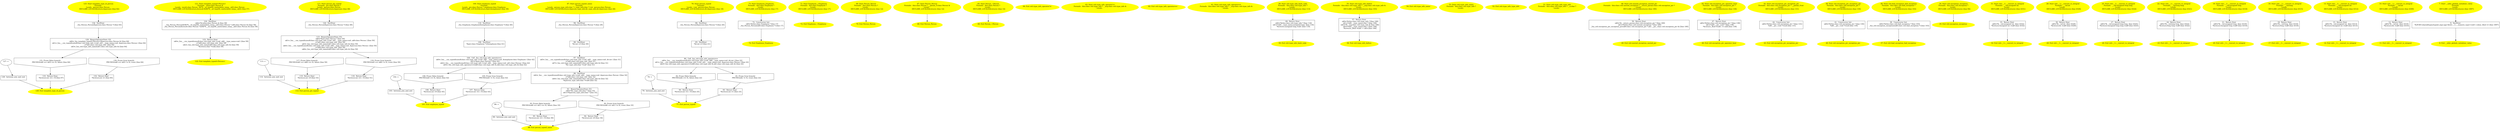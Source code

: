/* @generated */
digraph iCFG {
134 [label="134:  DeclStmt \n   _fun_Person_Person(&person:class Person *) [line 63]\n " shape="box"]
	

	 134 -> 129 ;
133 [label="133:  Return Stmt \n   *&return:int =(1 / 0) [line 67]\n " shape="box"]
	

	 133 -> 126 ;
132 [label="132:  Return Stmt \n   *&return:int =1 [line 65]\n " shape="box"]
	

	 132 -> 126 ;
131 [label="131: Prune (false branch) \n   PRUNE(((n$0 == n$3) == 0), false); [line 64]\n " shape="invhouse"]
	

	 131 -> 133 ;
130 [label="130: Prune (true branch) \n   PRUNE(((n$0 == n$3) != 0), true); [line 64]\n " shape="invhouse"]
	

	 130 -> 132 ;
129 [label="129:  BinaryOperatorStmt: EQ \n   n$0=_fun_template_typeid<Person>(&person:class Person &) [line 64]\n  n$1=_fun___cxx_typeid(sizeof(class std::type_info ):void ,n$1.__type_name:void ,&person:class Person ) [line 64]\n  _=*n$1:class std::type_info  [line 64]\n  n$3=_fun_std::type_info_name(n$1:class std::type_info &) [line 64]\n " shape="box"]
	

	 129 -> 130 ;
	 129 -> 131 ;
128 [label="128:  between_join_and_exit \n  " shape="box"]
	

	 128 -> 126 ;
127 [label="127: + \n  " ]
	

	 127 -> 128 ;
126 [label="126: Exit template_type_id_person \n  " color=yellow style=filled]
	

125 [label="125: Start template_type_id_person\nFormals: \nLocals:  person:class Person  \n   DECLARE_LOCALS(&return,&person); [line 62]\n " color=yellow style=filled]
	

	 125 -> 134 ;
124 [label="124:  DeclStmt \n   n$4=*&value:class Person & [line 58]\n  _fun_Person_Person(&0$?%__sil_tmpSIL_materialize_temp__n$3:class Person *,n$4:class Person &) [line 58]\n  _fun_Person_Person(&result:class Person *,&0$?%__sil_tmpSIL_materialize_temp__n$3:class Person &) [line 58]\n " shape="box"]
	

	 124 -> 123 ;
123 [label="123:  Return Stmt \n   n$0=_fun___cxx_typeid(sizeof(class std::type_info ):void ,n$0.__type_name:void ) [line 59]\n  _=*n$0:class std::type_info  [line 59]\n  n$2=_fun_std::type_info_name(n$0:class std::type_info &) [line 59]\n  *&return:char *=n$2 [line 59]\n " shape="box"]
	

	 123 -> 122 ;
122 [label="122: Exit template_typeid<Person> \n  " color=yellow style=filled]
	

121 [label="121: Start template_typeid<Person>\nFormals:  value:class Person &\nLocals:  result:class Person  0$?%__sil_tmpSIL_materialize_temp__n$3:class Person  \n   DECLARE_LOCALS(&return,&result,&0$?%__sil_tmpSIL_materialize_temp__n$3); [line 57]\n " color=yellow style=filled]
	

	 121 -> 124 ;
120 [label="120:  DeclStmt \n   _fun_Person_Person(&person:class Person *) [line 49]\n " shape="box"]
	

	 120 -> 115 ;
119 [label="119:  Return Stmt \n   *&return:int =0 [line 53]\n " shape="box"]
	

	 119 -> 112 ;
118 [label="118:  Return Stmt \n   *&return:int =(1 / 0) [line 51]\n " shape="box"]
	

	 118 -> 112 ;
117 [label="117: Prune (false branch) \n   PRUNE(((n$3 == n$6) == 0), false); [line 50]\n " shape="invhouse"]
	

	 117 -> 119 ;
116 [label="116: Prune (true branch) \n   PRUNE(((n$3 == n$6) != 0), true); [line 50]\n " shape="invhouse"]
	

	 116 -> 118 ;
115 [label="115:  BinaryOperatorStmt: EQ \n   n$0=*&ptr:class Person * [line 50]\n  n$1=_fun___cxx_typeid(sizeof(class std::type_info ):void ,n$1.__type_name:void ,n$0:class Person ) [line 50]\n  _=*n$1:class std::type_info  [line 50]\n  n$3=_fun_std::type_info_name(n$1:class std::type_info &) [line 50]\n  n$4=_fun___cxx_typeid(sizeof(class std::type_info ):void ,n$4.__type_name:void ,&person:class Person ) [line 50]\n  _=*n$4:class std::type_info  [line 50]\n  n$6=_fun_std::type_info_name(n$4:class std::type_info &) [line 50]\n " shape="box"]
	

	 115 -> 116 ;
	 115 -> 117 ;
114 [label="114:  between_join_and_exit \n  " shape="box"]
	

	 114 -> 112 ;
113 [label="113: + \n  " ]
	

	 113 -> 114 ;
112 [label="112: Exit person_ptr_typeid \n  " color=yellow style=filled]
	

111 [label="111: Start person_ptr_typeid\nFormals:  ptr:class Person *\nLocals:  person:class Person  \n   DECLARE_LOCALS(&return,&person); [line 48]\n " color=yellow style=filled]
	

	 111 -> 120 ;
110 [label="110:  DeclStmt \n   _fun_Employee_Employee(&employee:class Employee *) [line 40]\n " shape="box"]
	

	 110 -> 109 ;
109 [label="109:  DeclStmt \n   *&ptr:class Employee *=&employee [line 41]\n " shape="box"]
	

	 109 -> 104 ;
108 [label="108:  Return Stmt \n   *&return:int =0 [line 45]\n " shape="box"]
	

	 108 -> 101 ;
107 [label="107:  Return Stmt \n   *&return:int =(1 / 0) [line 43]\n " shape="box"]
	

	 107 -> 101 ;
106 [label="106: Prune (false branch) \n   PRUNE((n$3 == 0), false); [line 42]\n " shape="invhouse"]
	

	 106 -> 108 ;
105 [label="105: Prune (true branch) \n   PRUNE((n$3 != 0), true); [line 42]\n " shape="invhouse"]
	

	 105 -> 107 ;
104 [label="104:  Call _fun_std::type_info_operator== \n   n$0=_fun___cxx_typeid(sizeof(class std::type_info ):void ,n$0.__type_name:void ,&employee:class Employee ) [line 42]\n  n$1=*&ptr:class Person * [line 42]\n  n$2=_fun___cxx_typeid(sizeof(class std::type_info ):void ,n$2.__type_name:void ,n$1:class Person ) [line 42]\n  n$3=_fun_std::type_info_operator==(n$0:class std::type_info &,n$2:class std::type_info &) [line 42]\n " shape="box"]
	

	 104 -> 105 ;
	 104 -> 106 ;
103 [label="103:  between_join_and_exit \n  " shape="box"]
	

	 103 -> 101 ;
102 [label="102: + \n  " ]
	

	 102 -> 103 ;
101 [label="101: Exit employee_typeid \n  " color=yellow style=filled]
	

100 [label="100: Start employee_typeid\nFormals: \nLocals:  ptr:class Person * employee:class Employee  \n   DECLARE_LOCALS(&return,&ptr,&employee); [line 39]\n " color=yellow style=filled]
	

	 100 -> 110 ;
99 [label="99:  DeclStmt \n   _fun_Person_Person(&person:class Person *) [line 29]\n " shape="box"]
	

	 99 -> 98 ;
98 [label="98:  DeclStmt \n   *&t:int =3 [line 30]\n " shape="box"]
	

	 98 -> 97 ;
97 [label="97:  DeclStmt \n   n$5=_fun___cxx_typeid(sizeof(class std::type_info ):void ,n$5.__type_name:void ,&t:int ) [line 31]\n  _=*n$5:class std::type_info  [line 31]\n  n$7=_fun_std::type_info_name(n$5:class std::type_info &) [line 31]\n  *&t_type_info:char *=n$7 [line 31]\n " shape="box"]
	

	 97 -> 96 ;
96 [label="96:  DeclStmt \n   n$2=_fun___cxx_typeid(sizeof(class std::type_info ):void ,n$2.__type_name:void ,&person:class Person ) [line 32]\n  _=*n$2:class std::type_info  [line 32]\n  n$4=_fun_std::type_info_name(n$2:class std::type_info &) [line 32]\n  *&person_type_info:char *=n$4 [line 32]\n " shape="box"]
	

	 96 -> 91 ;
95 [label="95:  Return Stmt \n   *&return:int =(1 / 0) [line 36]\n " shape="box"]
	

	 95 -> 88 ;
94 [label="94:  Return Stmt \n   *&return:int =0 [line 34]\n " shape="box"]
	

	 94 -> 88 ;
93 [label="93: Prune (false branch) \n   PRUNE(((n$0 == n$1) == 0), false); [line 33]\n " shape="invhouse"]
	

	 93 -> 95 ;
92 [label="92: Prune (true branch) \n   PRUNE(((n$0 == n$1) != 0), true); [line 33]\n " shape="invhouse"]
	

	 92 -> 94 ;
91 [label="91:  BinaryOperatorStmt: EQ \n   n$0=*&t_type_info:char * [line 33]\n  n$1=*&person_type_info:char * [line 33]\n " shape="box"]
	

	 91 -> 92 ;
	 91 -> 93 ;
90 [label="90:  between_join_and_exit \n  " shape="box"]
	

	 90 -> 88 ;
89 [label="89: + \n  " ]
	

	 89 -> 90 ;
88 [label="88: Exit person_typeid_name \n  " color=yellow style=filled]
	

87 [label="87: Start person_typeid_name\nFormals: \nLocals:  person_type_info:char * t_type_info:char * t:int  person:class Person  \n   DECLARE_LOCALS(&return,&person_type_info,&t_type_info,&t,&person); [line 28]\n " color=yellow style=filled]
	

	 87 -> 99 ;
86 [label="86:  DeclStmt \n   _fun_Person_Person(&person:class Person *) [line 20]\n " shape="box"]
	

	 86 -> 85 ;
85 [label="85:  DeclStmt \n   *&t:int =3 [line 21]\n " shape="box"]
	

	 85 -> 80 ;
84 [label="84:  Return Stmt \n   *&return:int =(1 / 0) [line 25]\n " shape="box"]
	

	 84 -> 77 ;
83 [label="83:  Return Stmt \n   *&return:int =1 [line 23]\n " shape="box"]
	

	 83 -> 77 ;
82 [label="82: Prune (false branch) \n   PRUNE((n$2 == 0), false); [line 22]\n " shape="invhouse"]
	

	 82 -> 84 ;
81 [label="81: Prune (true branch) \n   PRUNE((n$2 != 0), true); [line 22]\n " shape="invhouse"]
	

	 81 -> 83 ;
80 [label="80:  Call _fun_std::type_info_operator== \n   n$0=_fun___cxx_typeid(sizeof(class std::type_info ):void ,n$0.__type_name:void ,&t:int ) [line 22]\n  n$1=_fun___cxx_typeid(sizeof(class std::type_info ):void ,n$1.__type_name:void ,&person:class Person ) [line 22]\n  n$2=_fun_std::type_info_operator==(n$0:class std::type_info &,n$1:class std::type_info &) [line 22]\n " shape="box"]
	

	 80 -> 81 ;
	 80 -> 82 ;
79 [label="79:  between_join_and_exit \n  " shape="box"]
	

	 79 -> 77 ;
78 [label="78: + \n  " ]
	

	 78 -> 79 ;
77 [label="77: Exit person_typeid \n  " color=yellow style=filled]
	

76 [label="76: Start person_typeid\nFormals: \nLocals:  t:int  person:class Person  \n   DECLARE_LOCALS(&return,&t,&person); [line 19]\n " color=yellow style=filled]
	

	 76 -> 86 ;
75 [label="75:  Constructor Init \n   n$0=*&this:class Employee * [line 17]\n  _fun_Person_Person(n$0:class Employee *) [line 17]\n " shape="box"]
	

	 75 -> 74 ;
74 [label="74: Exit Employee_Employee \n  " color=yellow style=filled]
	

73 [label="73: Start Employee_Employee\nFormals:  this:class Employee *\nLocals:  \n   DECLARE_LOCALS(&return); [line 17]\n " color=yellow style=filled]
	

	 73 -> 75 ;
72 [label="72: Exit Employee_~Employee \n  " color=yellow style=filled]
	

71 [label="71: Start Employee_~Employee\nFormals:  this:class Employee *\nLocals:  \n   DECLARE_LOCALS(&return); [line 17]\n " color=yellow style=filled]
	

	 71 -> 72 ;
70 [label="70: Exit Person_Person \n  " color=yellow style=filled]
	

69 [label="69: Start Person_Person\nFormals:  this:class Person *\nLocals:  \n   DECLARE_LOCALS(&return); [line 12]\n " color=yellow style=filled]
	

	 69 -> 70 ;
68 [label="68: Exit Person_Person \n  " color=yellow style=filled]
	

67 [label="67: Start Person_Person\nFormals:  this:class Person * __param_0:class Person &\nLocals:  \n   DECLARE_LOCALS(&return); [line 12]\n " color=yellow style=filled]
	

	 67 -> 68 ;
66 [label="66: Exit Person_~Person \n  " color=yellow style=filled]
	

65 [label="65: Start Person_~Person\nFormals:  this:class Person *\nLocals:  \n   DECLARE_LOCALS(&return); [line 14]\n " color=yellow style=filled]
	

	 65 -> 66 ;
64 [label="64: Exit std::type_info_operator!= \n  " color=yellow style=filled]
	

63 [label="63: Start std::type_info_operator!=\nFormals:  this:class std::type_info * __arg:class std::type_info &\nLocals:  \n  " color=yellow style=filled]
	

62 [label="62: Exit std::type_info_operator== \n  " color=yellow style=filled]
	

61 [label="61: Start std::type_info_operator==\nFormals:  this:class std::type_info * __arg:class std::type_info &\nLocals:  \n  " color=yellow style=filled]
	

60 [label="60:  Return Stmt \n   n$0=*&this:class std::type_info * [line 116]\n  n$1=*n$0.__type_name:unsigned long  [line 116]\n  *&return:unsigned long =n$1 [line 116]\n " shape="box"]
	

	 60 -> 59 ;
59 [label="59: Exit std::type_info_hash_code \n  " color=yellow style=filled]
	

58 [label="58: Start std::type_info_hash_code\nFormals:  this:class std::type_info *\nLocals:  \n   DECLARE_LOCALS(&return); [line 113]\n " color=yellow style=filled]
	

	 58 -> 60 ;
57 [label="57:  Return Stmt \n   n$0=*&this:class std::type_info * [line 106]\n  n$1=*n$0.__type_name:char * [line 106]\n  n$2=*&__arg:class std::type_info & [line 106]\n  n$3=*n$2.__type_name:char * [line 106]\n  *&return:_Bool =(n$1 < n$3) [line 106]\n " shape="box"]
	

	 57 -> 56 ;
56 [label="56: Exit std::type_info_before \n  " color=yellow style=filled]
	

55 [label="55: Start std::type_info_before\nFormals:  this:class std::type_info * __arg:class std::type_info &\nLocals:  \n   DECLARE_LOCALS(&return); [line 103]\n " color=yellow style=filled]
	

	 55 -> 57 ;
54 [label="54: Exit std::type_info_name \n  " color=yellow style=filled]
	

53 [label="53: Start std::type_info_name\nFormals:  this:class std::type_info *\nLocals:  \n  " color=yellow style=filled]
	

52 [label="52: Exit std::type_info_type_info \n  " color=yellow style=filled]
	

51 [label="51: Start std::type_info_type_info\nFormals:  this:class std::type_info * __n:char *\nLocals:  \n  " color=yellow style=filled]
	

50 [label="50:  Return Stmt \n   n$0=*&__return_param:class std::exception_ptr * [line 180]\n  n$1=*&this:class std::nested_exception * [line 180]\n  _fun_std::exception_ptr_exception_ptr(n$0:class std::exception_ptr *,n$1.__ptr_:class std::exception_ptr &) [line 180]\n " shape="box"]
	

	 50 -> 49 ;
49 [label="49: Exit std::nested_exception_nested_ptr \n  " color=yellow style=filled]
	

48 [label="48: Start std::nested_exception_nested_ptr\nFormals:  this:class std::nested_exception * __return_param:class std::exception_ptr *\nLocals:  \n   DECLARE_LOCALS(&return); [line 180]\n " color=yellow style=filled]
	

	 48 -> 50 ;
47 [label="47:  Return Stmt \n   n$0=*&this:class std::exception_ptr * [line 138]\n  n$1=*n$0.__ptr_:void * [line 138]\n  *&return:_Bool =(n$1 != null) [line 138]\n " shape="box"]
	

	 47 -> 46 ;
46 [label="46: Exit std::exception_ptr_operator_bool \n  " color=yellow style=filled]
	

45 [label="45: Start std::exception_ptr_operator_bool\nFormals:  this:class std::exception_ptr *\nLocals:  \n   DECLARE_LOCALS(&return); [line 136]\n " color=yellow style=filled]
	

	 45 -> 47 ;
44 [label="44:  Constructor Init \n   n$0=*&this:class std::exception_ptr * [line 131]\n  *n$0.__ptr_:void *=null [line 131]\n " shape="box"]
	

	 44 -> 43 ;
43 [label="43: Exit std::exception_ptr_exception_ptr \n  " color=yellow style=filled]
	

42 [label="42: Start std::exception_ptr_exception_ptr\nFormals:  this:class std::exception_ptr * __param_0:int \nLocals:  \n   DECLARE_LOCALS(&return); [line 131]\n " color=yellow style=filled]
	

	 42 -> 44 ;
41 [label="41:  Constructor Init \n   n$0=*&this:class std::exception_ptr * [line 130]\n  *n$0.__ptr_:void *=null [line 130]\n " shape="box"]
	

	 41 -> 40 ;
40 [label="40: Exit std::exception_ptr_exception_ptr \n  " color=yellow style=filled]
	

39 [label="39: Start std::exception_ptr_exception_ptr\nFormals:  this:class std::exception_ptr *\nLocals:  \n   DECLARE_LOCALS(&return); [line 130]\n " color=yellow style=filled]
	

	 39 -> 41 ;
38 [label="38:  Constructor Init \n   n$0=*&this:class std::bad_exception * [line 103]\n  _fun_std::exception_exception(n$0:class std::bad_exception *) [line 103]\n " shape="box"]
	

	 38 -> 37 ;
37 [label="37: Exit std::bad_exception_bad_exception \n  " color=yellow style=filled]
	

36 [label="36: Start std::bad_exception_bad_exception\nFormals:  this:class std::bad_exception *\nLocals:  \n   DECLARE_LOCALS(&return); [line 103]\n " color=yellow style=filled]
	

	 36 -> 38 ;
35 [label="35: Exit std::exception_exception \n  " color=yellow style=filled]
	

34 [label="34: Start std::exception_exception\nFormals:  this:class std::exception *\nLocals:  \n   DECLARE_LOCALS(&return); [line 94]\n " color=yellow style=filled]
	

	 34 -> 35 ;
33 [label="33:  Return Stmt \n   n$0=*&__val:unsigned int  [line 4332]\n  *&return:unsigned int =n$0 [line 4332]\n " shape="box"]
	

	 33 -> 32 ;
32 [label="32: Exit std::__1::__convert_to_integral \n  " color=yellow style=filled]
	

31 [label="31: Start std::__1::__convert_to_integral\nFormals:  __val:unsigned int \nLocals:  \n   DECLARE_LOCALS(&return); [line 4331]\n " color=yellow style=filled]
	

	 31 -> 33 ;
30 [label="30:  Return Stmt \n   n$0=*&__val:int  [line 4329]\n  *&return:int =n$0 [line 4329]\n " shape="box"]
	

	 30 -> 29 ;
29 [label="29: Exit std::__1::__convert_to_integral \n  " color=yellow style=filled]
	

28 [label="28: Start std::__1::__convert_to_integral\nFormals:  __val:int \nLocals:  \n   DECLARE_LOCALS(&return); [line 4328]\n " color=yellow style=filled]
	

	 28 -> 30 ;
27 [label="27:  Return Stmt \n   n$0=*&__val:unsigned long long  [line 4325]\n  *&return:unsigned long long =n$0 [line 4325]\n " shape="box"]
	

	 27 -> 26 ;
26 [label="26: Exit std::__1::__convert_to_integral \n  " color=yellow style=filled]
	

25 [label="25: Start std::__1::__convert_to_integral\nFormals:  __val:unsigned long long \nLocals:  \n   DECLARE_LOCALS(&return); [line 4324]\n " color=yellow style=filled]
	

	 25 -> 27 ;
24 [label="24:  Return Stmt \n   n$0=*&__val:long long  [line 4322]\n  *&return:long long =n$0 [line 4322]\n " shape="box"]
	

	 24 -> 23 ;
23 [label="23: Exit std::__1::__convert_to_integral \n  " color=yellow style=filled]
	

22 [label="22: Start std::__1::__convert_to_integral\nFormals:  __val:long long \nLocals:  \n   DECLARE_LOCALS(&return); [line 4321]\n " color=yellow style=filled]
	

	 22 -> 24 ;
21 [label="21:  Return Stmt \n   n$0=*&__val:unsigned long  [line 4319]\n  *&return:unsigned long =n$0 [line 4319]\n " shape="box"]
	

	 21 -> 20 ;
20 [label="20: Exit std::__1::__convert_to_integral \n  " color=yellow style=filled]
	

19 [label="19: Start std::__1::__convert_to_integral\nFormals:  __val:unsigned long \nLocals:  \n   DECLARE_LOCALS(&return); [line 4318]\n " color=yellow style=filled]
	

	 19 -> 21 ;
18 [label="18:  Return Stmt \n   n$0=*&__val:long  [line 4316]\n  *&return:long =n$0 [line 4316]\n " shape="box"]
	

	 18 -> 17 ;
17 [label="17: Exit std::__1::__convert_to_integral \n  " color=yellow style=filled]
	

16 [label="16: Start std::__1::__convert_to_integral\nFormals:  __val:long \nLocals:  \n   DECLARE_LOCALS(&return); [line 4315]\n " color=yellow style=filled]
	

	 16 -> 18 ;
15 [label="15:  Return Stmt \n   n$0=*&__val:unsigned int  [line 4313]\n  *&return:unsigned int =n$0 [line 4313]\n " shape="box"]
	

	 15 -> 14 ;
14 [label="14: Exit std::__1::__convert_to_integral \n  " color=yellow style=filled]
	

13 [label="13: Start std::__1::__convert_to_integral\nFormals:  __val:unsigned int \nLocals:  \n   DECLARE_LOCALS(&return); [line 4312]\n " color=yellow style=filled]
	

	 13 -> 15 ;
12 [label="12:  Return Stmt \n   n$0=*&__val:int  [line 4310]\n  *&return:int =n$0 [line 4310]\n " shape="box"]
	

	 12 -> 11 ;
11 [label="11: Exit std::__1::__convert_to_integral \n  " color=yellow style=filled]
	

10 [label="10: Start std::__1::__convert_to_integral\nFormals:  __val:int \nLocals:  \n   DECLARE_LOCALS(&return); [line 4309]\n " color=yellow style=filled]
	

	 10 -> 12 ;
9 [label="9:  DeclStmt \n   *&#GB<shared/types/typeid_expr.cpp>$std::__1::__numeric_type<void>::value:_Bool =1 [line 1697]\n " shape="box"]
	

	 9 -> 8 ;
8 [label="8: Exit __infer_globals_initializer_value \n  " color=yellow style=filled]
	

7 [label="7: Start __infer_globals_initializer_value\nFormals: \nLocals:  \n   DECLARE_LOCALS(&return); [line 1697]\n " color=yellow style=filled]
	

	 7 -> 9 ;
}
